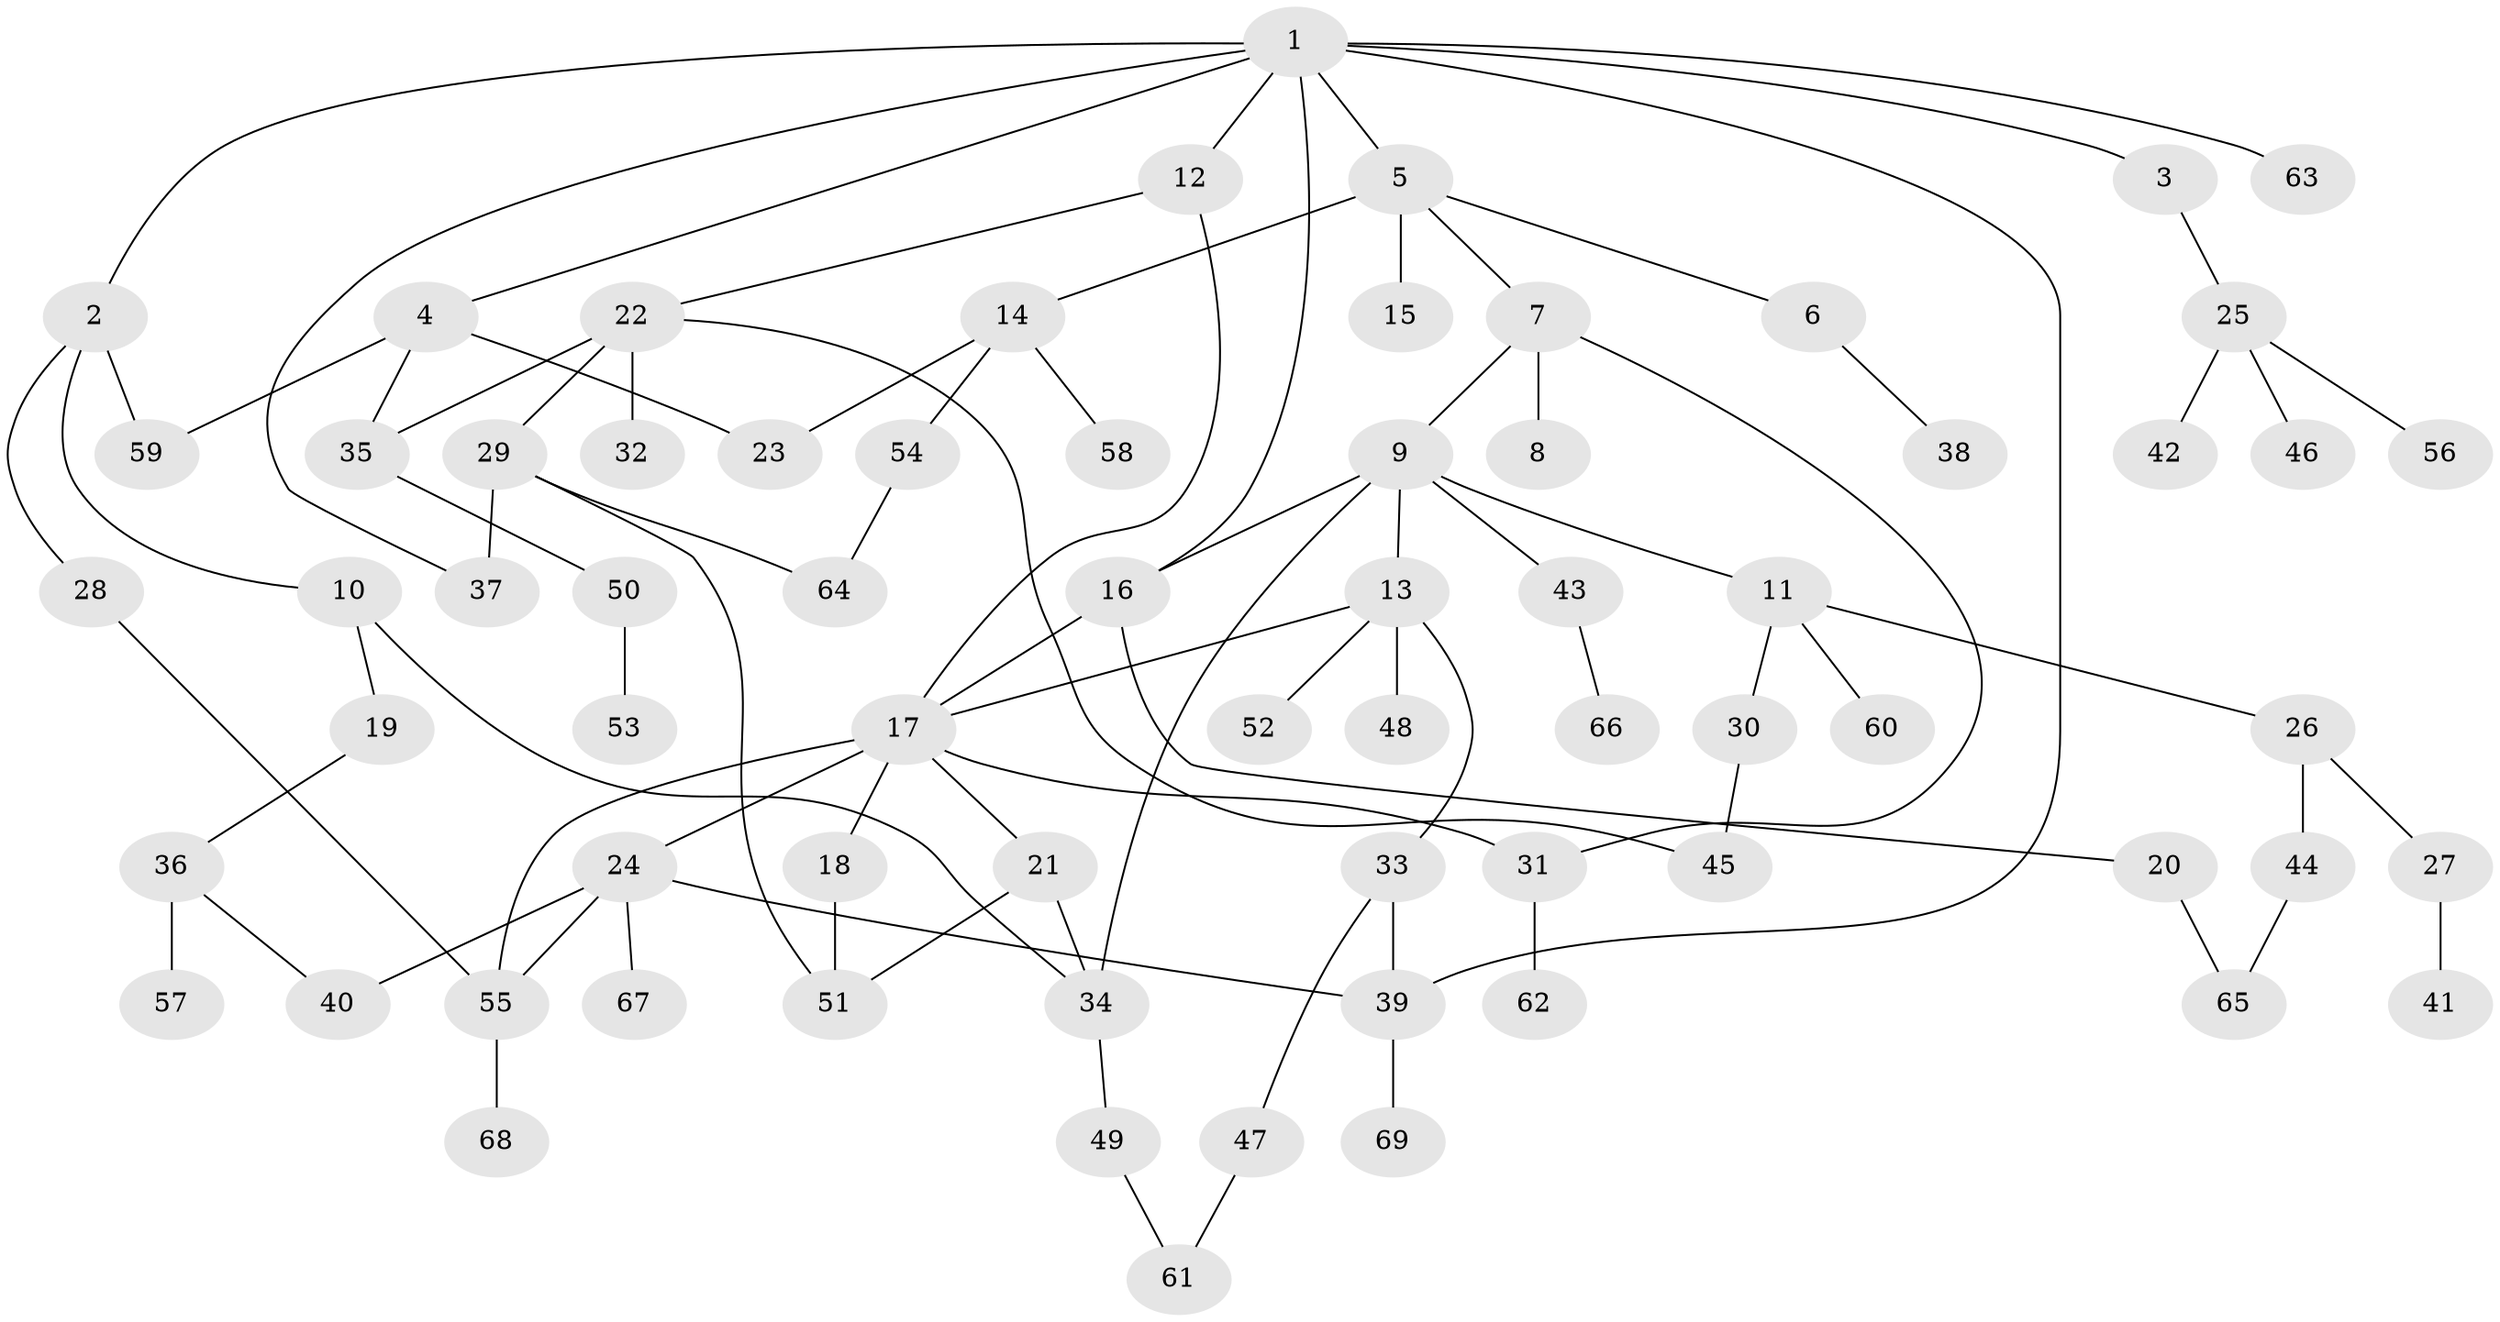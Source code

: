 // Generated by graph-tools (version 1.1) at 2025/42/03/09/25 04:42:46]
// undirected, 69 vertices, 89 edges
graph export_dot {
graph [start="1"]
  node [color=gray90,style=filled];
  1;
  2;
  3;
  4;
  5;
  6;
  7;
  8;
  9;
  10;
  11;
  12;
  13;
  14;
  15;
  16;
  17;
  18;
  19;
  20;
  21;
  22;
  23;
  24;
  25;
  26;
  27;
  28;
  29;
  30;
  31;
  32;
  33;
  34;
  35;
  36;
  37;
  38;
  39;
  40;
  41;
  42;
  43;
  44;
  45;
  46;
  47;
  48;
  49;
  50;
  51;
  52;
  53;
  54;
  55;
  56;
  57;
  58;
  59;
  60;
  61;
  62;
  63;
  64;
  65;
  66;
  67;
  68;
  69;
  1 -- 2;
  1 -- 3;
  1 -- 4;
  1 -- 5;
  1 -- 12;
  1 -- 16;
  1 -- 37;
  1 -- 39;
  1 -- 63;
  2 -- 10;
  2 -- 28;
  2 -- 59;
  3 -- 25;
  4 -- 23;
  4 -- 35;
  4 -- 59;
  5 -- 6;
  5 -- 7;
  5 -- 14;
  5 -- 15;
  6 -- 38;
  7 -- 8;
  7 -- 9;
  7 -- 31;
  9 -- 11;
  9 -- 13;
  9 -- 43;
  9 -- 34;
  9 -- 16;
  10 -- 19;
  10 -- 34;
  11 -- 26;
  11 -- 30;
  11 -- 60;
  12 -- 17;
  12 -- 22;
  13 -- 33;
  13 -- 48;
  13 -- 52;
  13 -- 17;
  14 -- 54;
  14 -- 58;
  14 -- 23;
  16 -- 20;
  16 -- 17;
  17 -- 18;
  17 -- 21;
  17 -- 24;
  17 -- 31;
  17 -- 55;
  18 -- 51;
  19 -- 36;
  20 -- 65;
  21 -- 34;
  21 -- 51;
  22 -- 29;
  22 -- 32;
  22 -- 45;
  22 -- 35;
  24 -- 40;
  24 -- 67;
  24 -- 39;
  24 -- 55;
  25 -- 42;
  25 -- 46;
  25 -- 56;
  26 -- 27;
  26 -- 44;
  27 -- 41;
  28 -- 55;
  29 -- 51;
  29 -- 37;
  29 -- 64;
  30 -- 45;
  31 -- 62;
  33 -- 47;
  33 -- 39;
  34 -- 49;
  35 -- 50;
  36 -- 57;
  36 -- 40;
  39 -- 69;
  43 -- 66;
  44 -- 65;
  47 -- 61;
  49 -- 61;
  50 -- 53;
  54 -- 64;
  55 -- 68;
}
